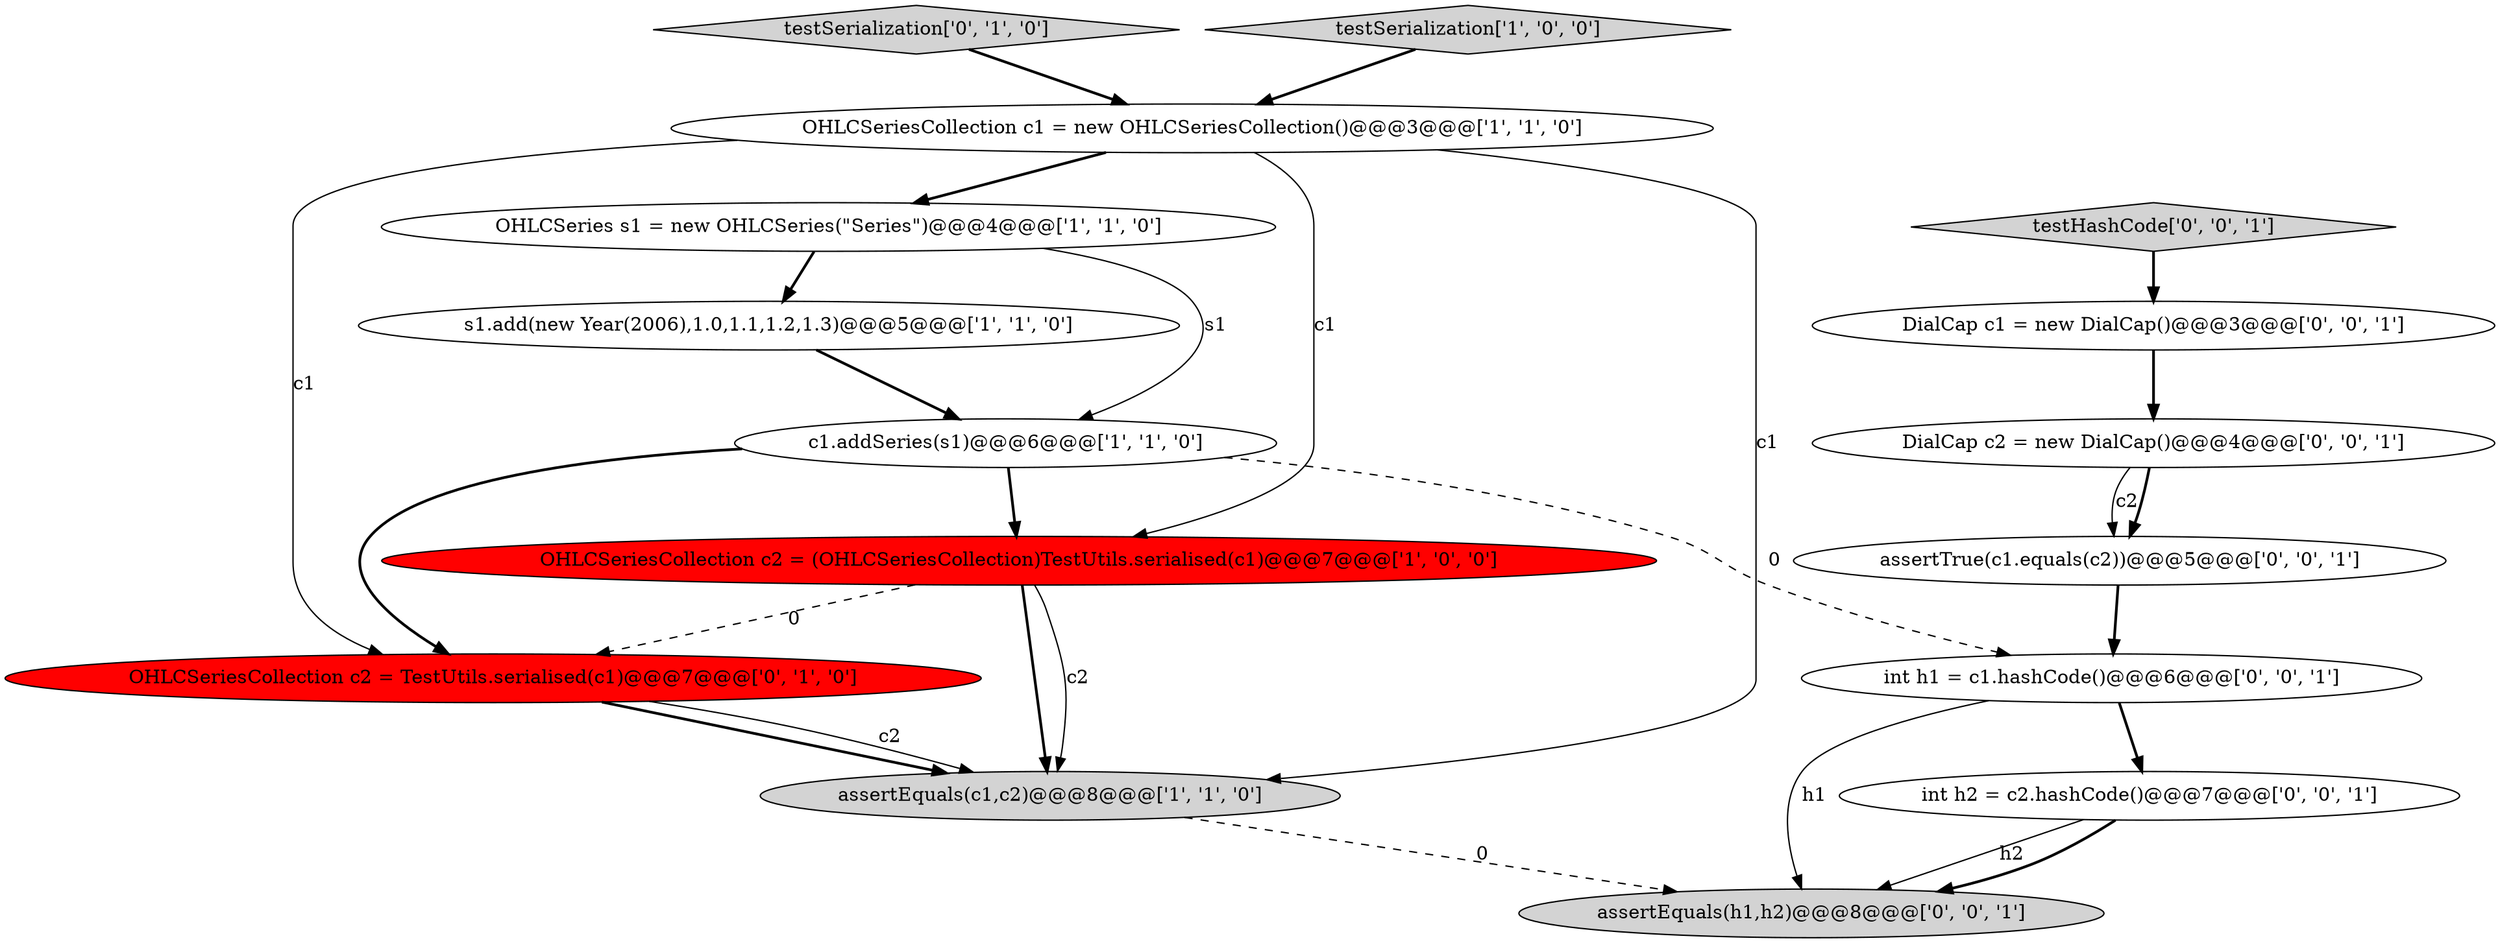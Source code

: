 digraph {
7 [style = filled, label = "testSerialization['0', '1', '0']", fillcolor = lightgray, shape = diamond image = "AAA0AAABBB2BBB"];
1 [style = filled, label = "OHLCSeries s1 = new OHLCSeries(\"Series\")@@@4@@@['1', '1', '0']", fillcolor = white, shape = ellipse image = "AAA0AAABBB1BBB"];
11 [style = filled, label = "assertTrue(c1.equals(c2))@@@5@@@['0', '0', '1']", fillcolor = white, shape = ellipse image = "AAA0AAABBB3BBB"];
3 [style = filled, label = "assertEquals(c1,c2)@@@8@@@['1', '1', '0']", fillcolor = lightgray, shape = ellipse image = "AAA0AAABBB1BBB"];
0 [style = filled, label = "testSerialization['1', '0', '0']", fillcolor = lightgray, shape = diamond image = "AAA0AAABBB1BBB"];
12 [style = filled, label = "int h1 = c1.hashCode()@@@6@@@['0', '0', '1']", fillcolor = white, shape = ellipse image = "AAA0AAABBB3BBB"];
4 [style = filled, label = "OHLCSeriesCollection c2 = (OHLCSeriesCollection)TestUtils.serialised(c1)@@@7@@@['1', '0', '0']", fillcolor = red, shape = ellipse image = "AAA1AAABBB1BBB"];
10 [style = filled, label = "testHashCode['0', '0', '1']", fillcolor = lightgray, shape = diamond image = "AAA0AAABBB3BBB"];
13 [style = filled, label = "int h2 = c2.hashCode()@@@7@@@['0', '0', '1']", fillcolor = white, shape = ellipse image = "AAA0AAABBB3BBB"];
15 [style = filled, label = "assertEquals(h1,h2)@@@8@@@['0', '0', '1']", fillcolor = lightgray, shape = ellipse image = "AAA0AAABBB3BBB"];
9 [style = filled, label = "DialCap c1 = new DialCap()@@@3@@@['0', '0', '1']", fillcolor = white, shape = ellipse image = "AAA0AAABBB3BBB"];
8 [style = filled, label = "OHLCSeriesCollection c2 = TestUtils.serialised(c1)@@@7@@@['0', '1', '0']", fillcolor = red, shape = ellipse image = "AAA1AAABBB2BBB"];
14 [style = filled, label = "DialCap c2 = new DialCap()@@@4@@@['0', '0', '1']", fillcolor = white, shape = ellipse image = "AAA0AAABBB3BBB"];
2 [style = filled, label = "s1.add(new Year(2006),1.0,1.1,1.2,1.3)@@@5@@@['1', '1', '0']", fillcolor = white, shape = ellipse image = "AAA0AAABBB1BBB"];
6 [style = filled, label = "OHLCSeriesCollection c1 = new OHLCSeriesCollection()@@@3@@@['1', '1', '0']", fillcolor = white, shape = ellipse image = "AAA0AAABBB1BBB"];
5 [style = filled, label = "c1.addSeries(s1)@@@6@@@['1', '1', '0']", fillcolor = white, shape = ellipse image = "AAA0AAABBB1BBB"];
4->3 [style = bold, label=""];
5->8 [style = bold, label=""];
2->5 [style = bold, label=""];
5->12 [style = dashed, label="0"];
0->6 [style = bold, label=""];
8->3 [style = bold, label=""];
6->8 [style = solid, label="c1"];
11->12 [style = bold, label=""];
14->11 [style = solid, label="c2"];
6->4 [style = solid, label="c1"];
12->15 [style = solid, label="h1"];
6->1 [style = bold, label=""];
12->13 [style = bold, label=""];
1->5 [style = solid, label="s1"];
4->3 [style = solid, label="c2"];
8->3 [style = solid, label="c2"];
5->4 [style = bold, label=""];
7->6 [style = bold, label=""];
13->15 [style = solid, label="h2"];
4->8 [style = dashed, label="0"];
9->14 [style = bold, label=""];
3->15 [style = dashed, label="0"];
1->2 [style = bold, label=""];
10->9 [style = bold, label=""];
13->15 [style = bold, label=""];
14->11 [style = bold, label=""];
6->3 [style = solid, label="c1"];
}
